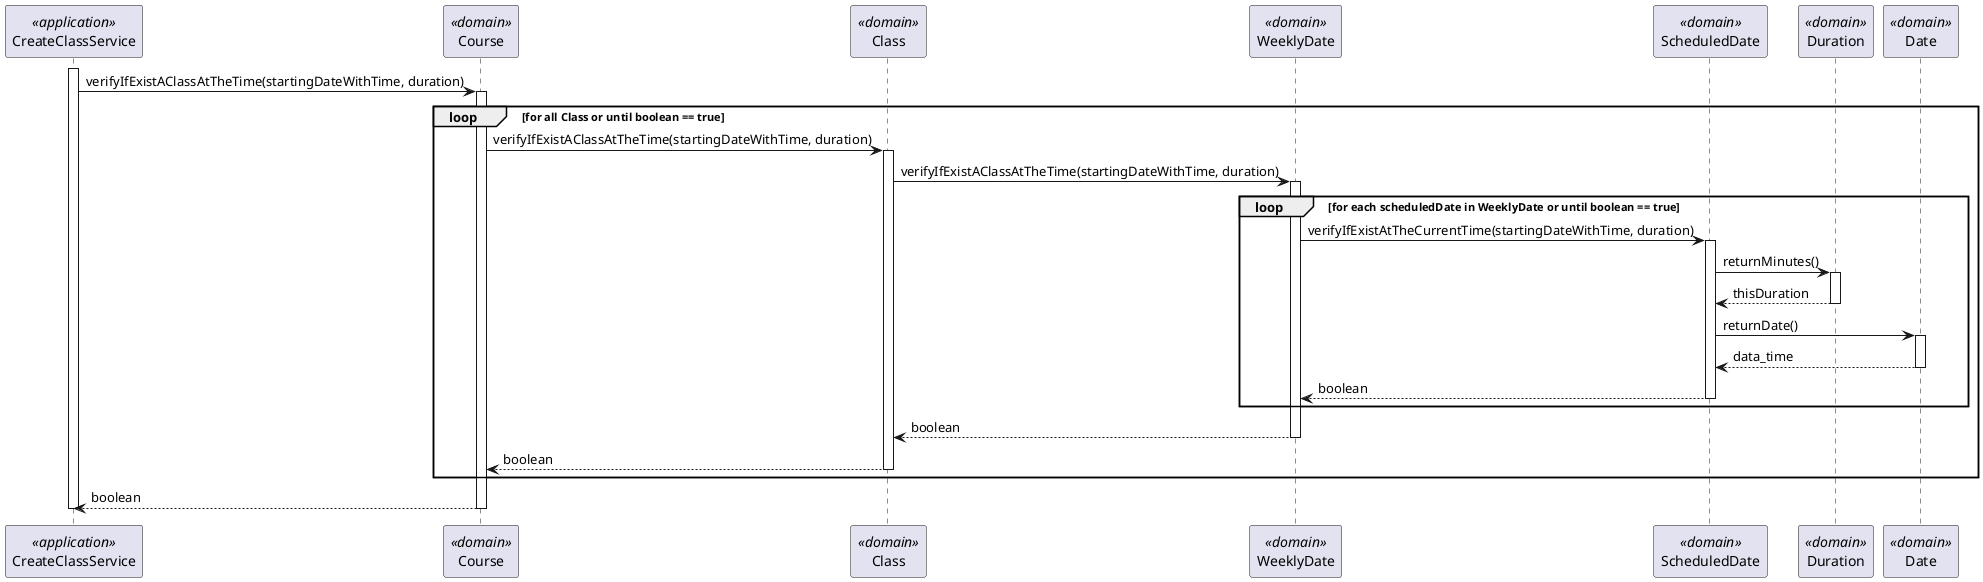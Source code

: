 @startuml
'https://plantuml.com/sequence-diagram

participant CreateClassService as service <<application>>
participant Course as course <<domain>>
participant Class as courseClass <<domain>>
participant WeeklyDate as weeklyDate <<domain>>
participant ScheduledDate as scheduleDate <<domain>>
participant Duration as duration <<domain>>
participant Date as date <<domain>>

activate service
service -> course: verifyIfExistAClassAtTheTime(startingDateWithTime, duration)
activate course

loop for all Class or until boolean == true
course -> courseClass: verifyIfExistAClassAtTheTime(startingDateWithTime, duration)
activate courseClass
courseClass -> weeklyDate: verifyIfExistAClassAtTheTime(startingDateWithTime, duration)
activate weeklyDate
loop for each scheduledDate in WeeklyDate or until boolean == true
weeklyDate -> scheduleDate: verifyIfExistAtTheCurrentTime(startingDateWithTime, duration)
activate scheduleDate
scheduleDate -> duration : returnMinutes()
activate duration
duration --> scheduleDate : thisDuration
deactivate duration
scheduleDate -> date : returnDate()
activate date
date --> scheduleDate : data_time
deactivate date

scheduleDate --> weeklyDate: boolean
deactivate scheduleDate
end
weeklyDate --> courseClass: boolean
deactivate weeklyDate
courseClass -->course: boolean
deactivate courseClass
end
course --> service: boolean
deactivate course
deactivate service


@enduml